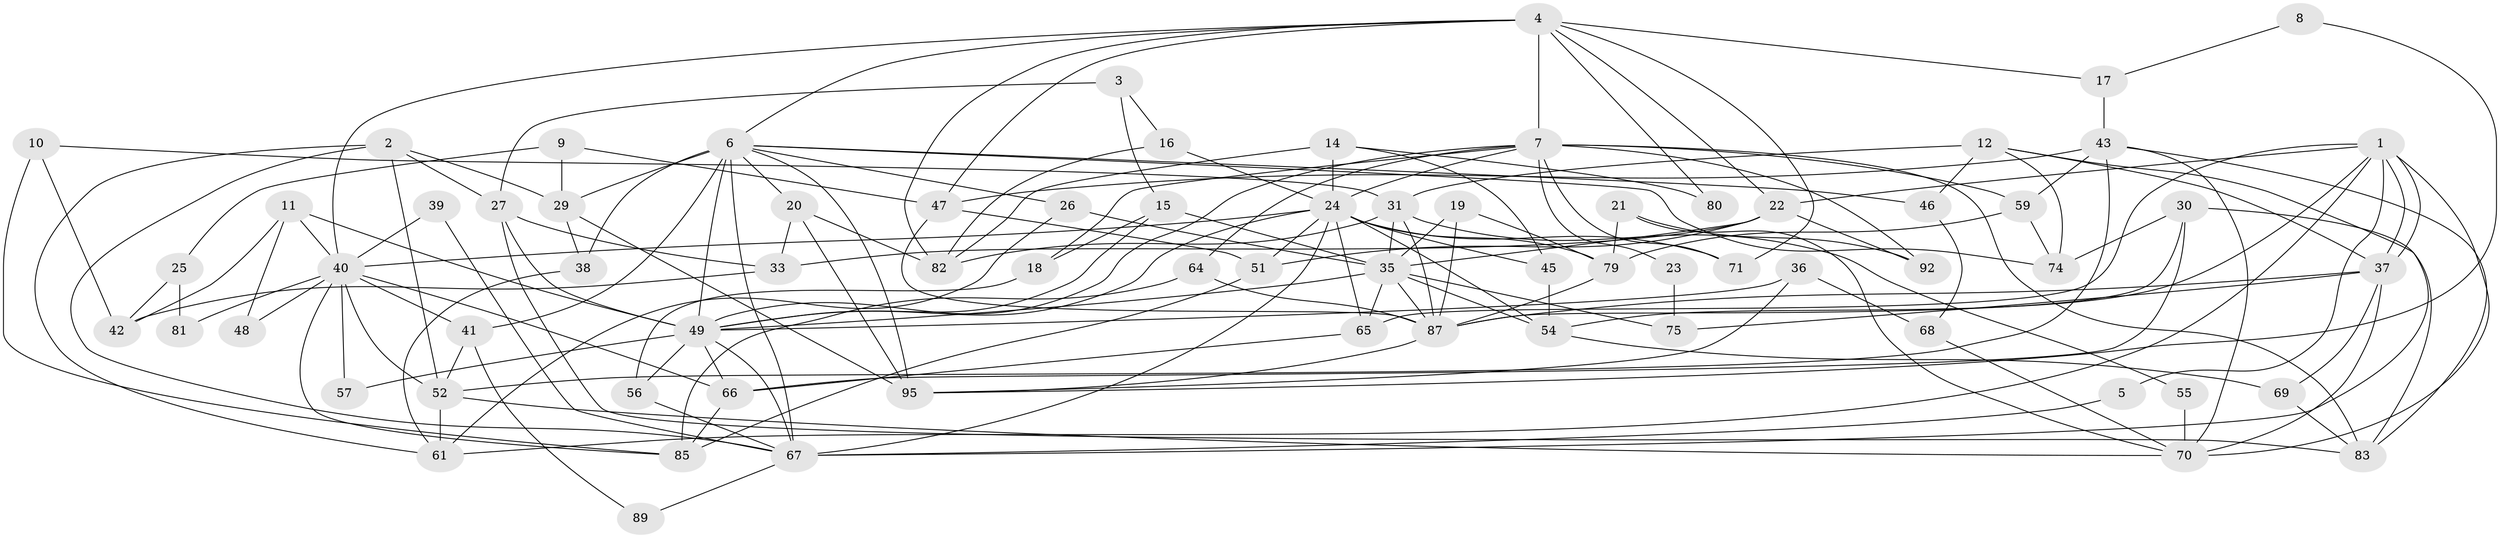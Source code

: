 // original degree distribution, {8: 0.038461538461538464, 5: 0.1346153846153846, 3: 0.3076923076923077, 4: 0.25961538461538464, 2: 0.1346153846153846, 7: 0.038461538461538464, 6: 0.08653846153846154}
// Generated by graph-tools (version 1.1) at 2025/18/03/04/25 18:18:35]
// undirected, 72 vertices, 168 edges
graph export_dot {
graph [start="1"]
  node [color=gray90,style=filled];
  1;
  2;
  3;
  4 [super="+63+91"];
  5;
  6 [super="+32+99+58+44"];
  7 [super="+100"];
  8;
  9;
  10;
  11;
  12 [super="+13"];
  14 [super="+28"];
  15;
  16 [super="+96"];
  17;
  18;
  19;
  20;
  21;
  22;
  23;
  24 [super="+104+34"];
  25;
  26;
  27 [super="+102"];
  29 [super="+53"];
  30;
  31 [super="+93"];
  33;
  35 [super="+84"];
  36;
  37;
  38;
  39;
  40 [super="+78"];
  41 [super="+73"];
  42;
  43;
  45;
  46;
  47;
  48;
  49 [super="+50"];
  51 [super="+97"];
  52;
  54 [super="+62"];
  55;
  56;
  57;
  59;
  61 [super="+88"];
  64;
  65 [super="+77"];
  66;
  67 [super="+98"];
  68;
  69;
  70 [super="+72"];
  71;
  74;
  75;
  79;
  80;
  81;
  82 [super="+90"];
  83;
  85;
  87 [super="+103"];
  89;
  92;
  95;
  1 -- 37;
  1 -- 37;
  1 -- 65;
  1 -- 5;
  1 -- 22;
  1 -- 70;
  1 -- 54;
  1 -- 61;
  2 -- 52;
  2 -- 61;
  2 -- 29;
  2 -- 27;
  2 -- 67;
  3 -- 27;
  3 -- 15;
  3 -- 16;
  4 -- 80;
  4 -- 22;
  4 -- 7 [weight=2];
  4 -- 71;
  4 -- 47;
  4 -- 17;
  4 -- 82;
  4 -- 40;
  4 -- 6;
  5 -- 67;
  6 -- 38;
  6 -- 41 [weight=2];
  6 -- 95 [weight=2];
  6 -- 20;
  6 -- 26;
  6 -- 49 [weight=2];
  6 -- 67 [weight=2];
  6 -- 74;
  6 -- 29;
  6 -- 46;
  7 -- 24;
  7 -- 18;
  7 -- 59;
  7 -- 64;
  7 -- 71;
  7 -- 83;
  7 -- 49;
  7 -- 23;
  7 -- 92;
  8 -- 95;
  8 -- 17;
  9 -- 47;
  9 -- 25;
  9 -- 29;
  10 -- 42;
  10 -- 85;
  10 -- 31;
  11 -- 42;
  11 -- 48;
  11 -- 40;
  11 -- 49;
  12 -- 37;
  12 -- 74;
  12 -- 46;
  12 -- 31 [weight=2];
  12 -- 67;
  14 -- 24 [weight=2];
  14 -- 80;
  14 -- 82;
  14 -- 45;
  15 -- 35;
  15 -- 18;
  15 -- 49;
  16 -- 24;
  16 -- 82;
  17 -- 43;
  18 -- 56;
  19 -- 87;
  19 -- 79;
  19 -- 35;
  20 -- 95;
  20 -- 33;
  20 -- 82;
  21 -- 92;
  21 -- 79;
  21 -- 70;
  22 -- 33;
  22 -- 35;
  22 -- 92;
  22 -- 51;
  23 -- 75;
  24 -- 51;
  24 -- 65;
  24 -- 49;
  24 -- 67;
  24 -- 71;
  24 -- 45;
  24 -- 40;
  24 -- 54;
  24 -- 79;
  25 -- 42;
  25 -- 81;
  26 -- 35;
  26 -- 61;
  27 -- 33;
  27 -- 83;
  27 -- 49;
  29 -- 95;
  29 -- 38;
  30 -- 74;
  30 -- 83;
  30 -- 66;
  30 -- 87;
  31 -- 55;
  31 -- 35;
  31 -- 82;
  31 -- 87;
  33 -- 42;
  35 -- 54;
  35 -- 65;
  35 -- 75;
  35 -- 49;
  35 -- 87;
  36 -- 95;
  36 -- 49;
  36 -- 68;
  37 -- 87;
  37 -- 69;
  37 -- 70;
  37 -- 75;
  38 -- 61;
  39 -- 67;
  39 -- 40;
  40 -- 66;
  40 -- 81;
  40 -- 41;
  40 -- 48;
  40 -- 52;
  40 -- 85;
  40 -- 57;
  41 -- 52;
  41 -- 89;
  43 -- 52;
  43 -- 47;
  43 -- 59;
  43 -- 83;
  43 -- 70;
  45 -- 54;
  46 -- 68;
  47 -- 87;
  47 -- 51;
  49 -- 56;
  49 -- 57;
  49 -- 66;
  49 -- 67;
  51 -- 85;
  52 -- 70;
  52 -- 61;
  54 -- 69;
  55 -- 70;
  56 -- 67;
  59 -- 74;
  59 -- 79;
  64 -- 85;
  64 -- 87;
  65 -- 66;
  66 -- 85;
  67 -- 89;
  68 -- 70;
  69 -- 83;
  79 -- 87;
  87 -- 95;
}
